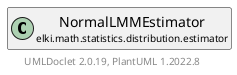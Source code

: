 @startuml
    remove .*\.(Instance|Par|Parameterizer|Factory)$
    set namespaceSeparator none
    hide empty fields
    hide empty methods

    class "<size:14>NormalLMMEstimator.Par\n<size:10>elki.math.statistics.distribution.estimator" as elki.math.statistics.distribution.estimator.NormalLMMEstimator.Par [[NormalLMMEstimator.Par.html]] {
        +make(): NormalLMMEstimator
    }

    interface "<size:14>Parameterizer\n<size:10>elki.utilities.optionhandling" as elki.utilities.optionhandling.Parameterizer [[../../../../utilities/optionhandling/Parameterizer.html]] {
        {abstract} +make(): Object
    }
    class "<size:14>NormalLMMEstimator\n<size:10>elki.math.statistics.distribution.estimator" as elki.math.statistics.distribution.estimator.NormalLMMEstimator [[NormalLMMEstimator.html]]

    elki.utilities.optionhandling.Parameterizer <|.. elki.math.statistics.distribution.estimator.NormalLMMEstimator.Par
    elki.math.statistics.distribution.estimator.NormalLMMEstimator +-- elki.math.statistics.distribution.estimator.NormalLMMEstimator.Par

    center footer UMLDoclet 2.0.19, PlantUML 1.2022.8
@enduml
